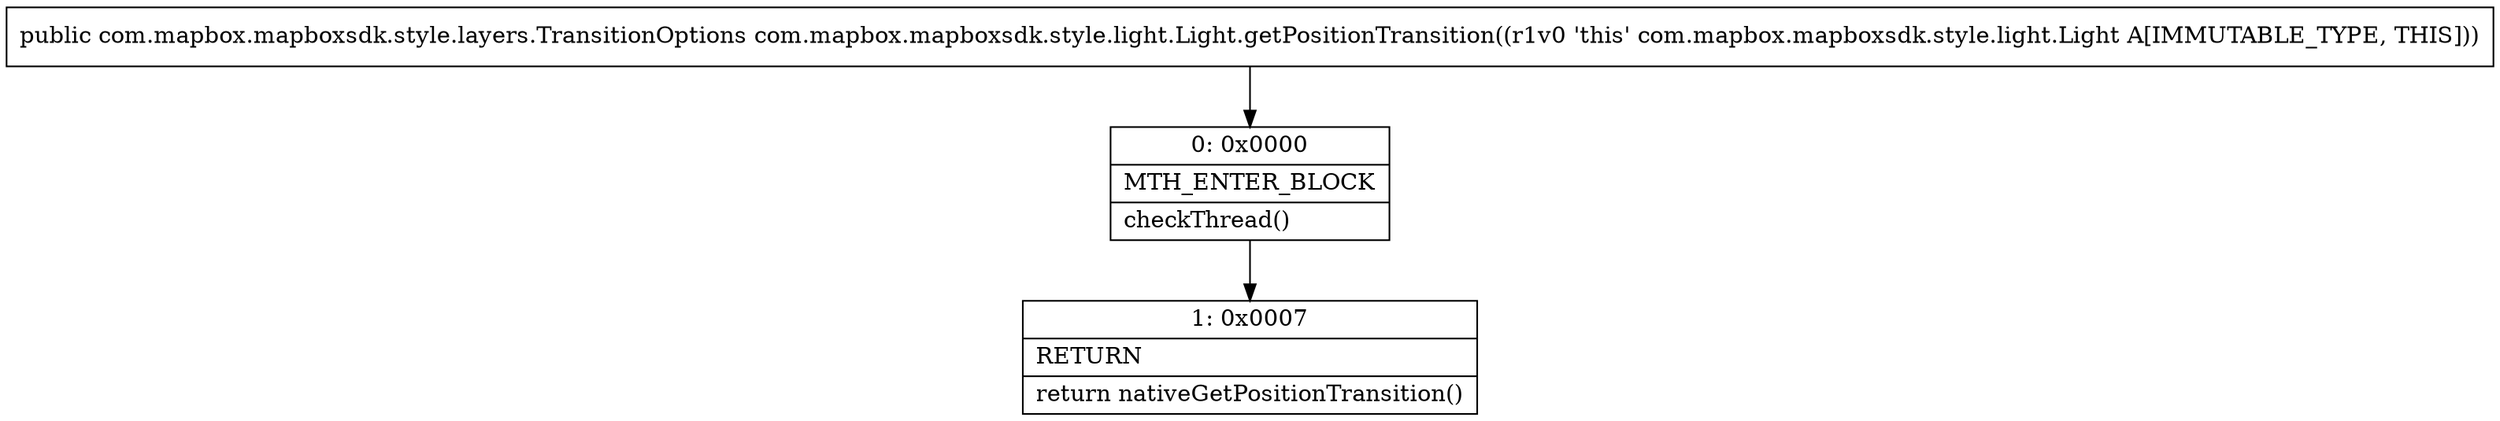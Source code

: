 digraph "CFG forcom.mapbox.mapboxsdk.style.light.Light.getPositionTransition()Lcom\/mapbox\/mapboxsdk\/style\/layers\/TransitionOptions;" {
Node_0 [shape=record,label="{0\:\ 0x0000|MTH_ENTER_BLOCK\l|checkThread()\l}"];
Node_1 [shape=record,label="{1\:\ 0x0007|RETURN\l|return nativeGetPositionTransition()\l}"];
MethodNode[shape=record,label="{public com.mapbox.mapboxsdk.style.layers.TransitionOptions com.mapbox.mapboxsdk.style.light.Light.getPositionTransition((r1v0 'this' com.mapbox.mapboxsdk.style.light.Light A[IMMUTABLE_TYPE, THIS])) }"];
MethodNode -> Node_0;
Node_0 -> Node_1;
}

